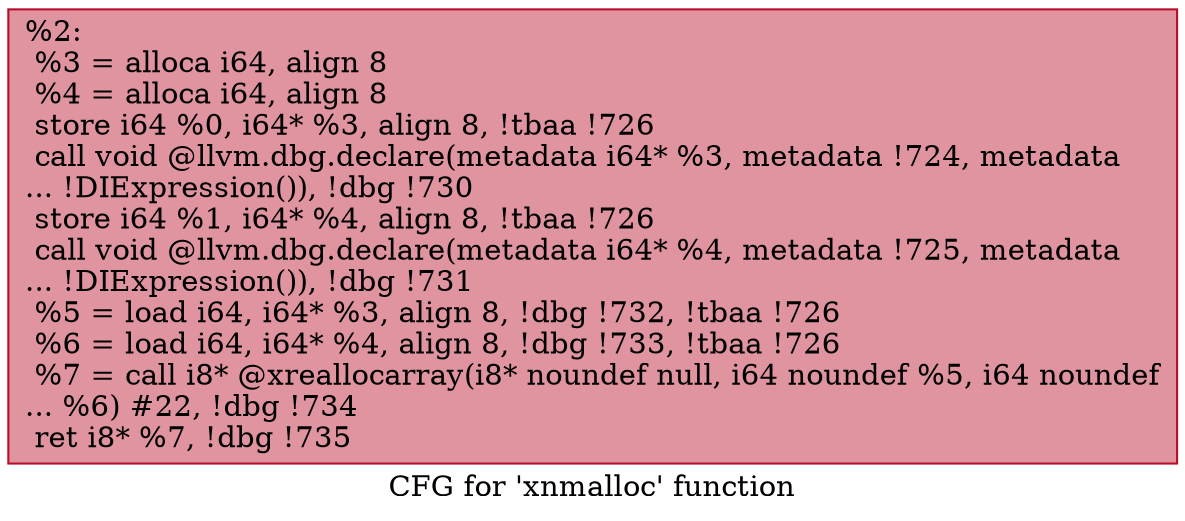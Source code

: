 digraph "CFG for 'xnmalloc' function" {
	label="CFG for 'xnmalloc' function";

	Node0x2441060 [shape=record,color="#b70d28ff", style=filled, fillcolor="#b70d2870",label="{%2:\l  %3 = alloca i64, align 8\l  %4 = alloca i64, align 8\l  store i64 %0, i64* %3, align 8, !tbaa !726\l  call void @llvm.dbg.declare(metadata i64* %3, metadata !724, metadata\l... !DIExpression()), !dbg !730\l  store i64 %1, i64* %4, align 8, !tbaa !726\l  call void @llvm.dbg.declare(metadata i64* %4, metadata !725, metadata\l... !DIExpression()), !dbg !731\l  %5 = load i64, i64* %3, align 8, !dbg !732, !tbaa !726\l  %6 = load i64, i64* %4, align 8, !dbg !733, !tbaa !726\l  %7 = call i8* @xreallocarray(i8* noundef null, i64 noundef %5, i64 noundef\l... %6) #22, !dbg !734\l  ret i8* %7, !dbg !735\l}"];
}
